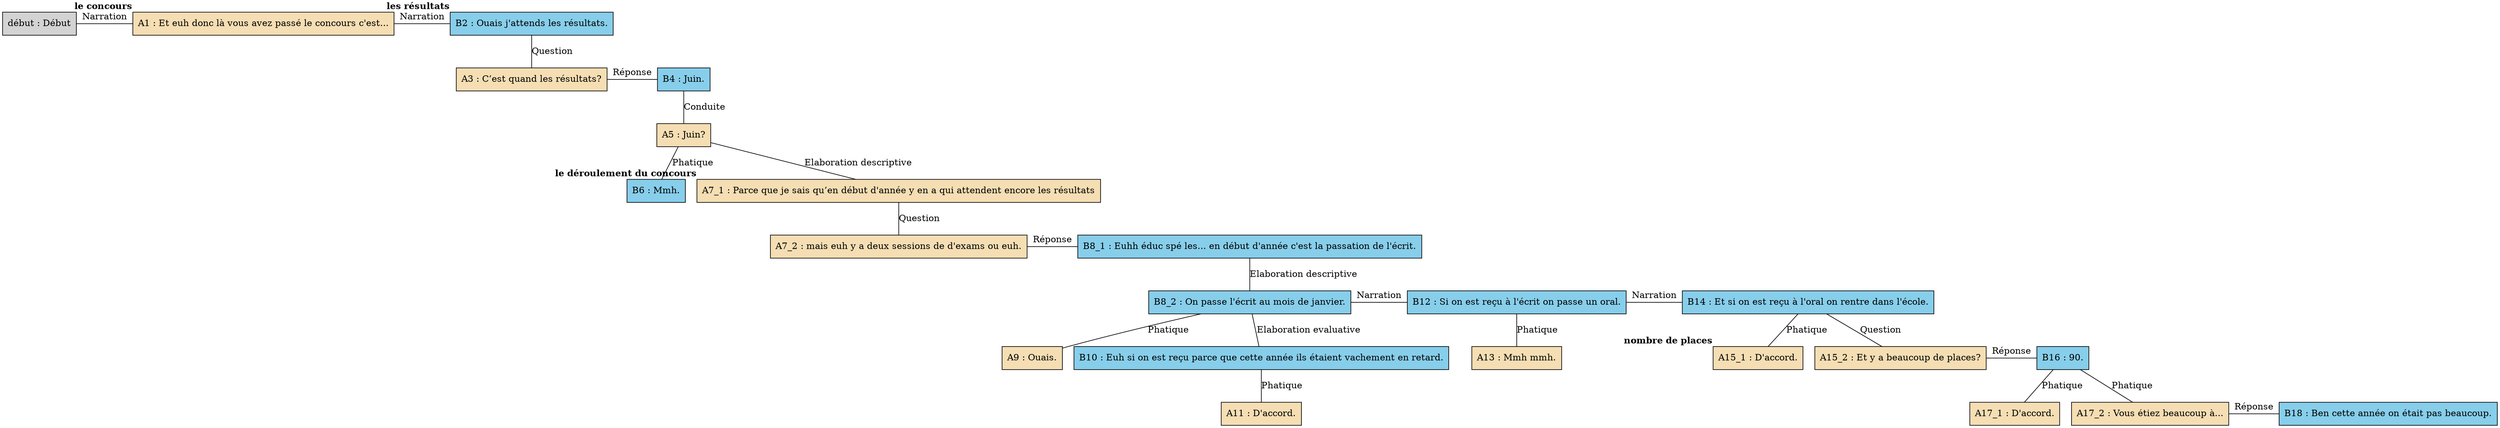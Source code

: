 digraph C05 {
	node [shape=box style=filled]
	"début" [label="début : Début" xlabel=""]
	A1 [label="A1 : Et euh donc là vous avez passé le concours c'est..." fillcolor=wheat xlabel=<<B>le concours</B>>]
	B2 [label="B2 : Ouais j'attends les résultats." fillcolor=skyblue xlabel=<<B>les résultats</B>>]
	A3 [label="A3 : C’est quand les résultats?" fillcolor=wheat xlabel=""]
	B4 [label="B4 : Juin." fillcolor=skyblue xlabel=""]
	A5 [label="A5 : Juin?" fillcolor=wheat xlabel=""]
	B6 [label="B6 : Mmh." fillcolor=skyblue xlabel=""]
	A7_1 [label="A7_1 : Parce que je sais qu’en début d'année y en a qui attendent encore les résultats" fillcolor=wheat xlabel=<<B>le déroulement du concours</B>>]
	A7_2 [label="A7_2 : mais euh y a deux sessions de d'exams ou euh." fillcolor=wheat xlabel=""]
	B8_1 [label="B8_1 : Euhh éduc spé les... en début d'année c'est la passation de l'écrit." fillcolor=skyblue xlabel=""]
	B8_2 [label="B8_2 : On passe l'écrit au mois de janvier." fillcolor=skyblue xlabel=""]
	A9 [label="A9 : Ouais." fillcolor=wheat xlabel=""]
	B10 [label="B10 : Euh si on est reçu parce que cette année ils étaient vachement en retard." fillcolor=skyblue xlabel=""]
	A11 [label="A11 : D'accord." fillcolor=wheat xlabel=""]
	B12 [label="B12 : Si on est reçu à l'écrit on passe un oral." fillcolor=skyblue xlabel=""]
	A13 [label="A13 : Mmh mmh." fillcolor=wheat xlabel=""]
	B14 [label="B14 : Et si on est reçu à l'oral on rentre dans l'école." fillcolor=skyblue xlabel=""]
	A15_1 [label="A15_1 : D'accord." fillcolor=wheat xlabel=<<B>nombre de places</B>>]
	A15_2 [label="A15_2 : Et y a beaucoup de places?" fillcolor=wheat xlabel=""]
	B16 [label="B16 : 90." fillcolor=skyblue xlabel=""]
	A17_1 [label="A17_1 : D'accord." fillcolor=wheat xlabel=""]
	A17_2 [label="A17_2 : Vous étiez beaucoup à..." fillcolor=wheat xlabel=""]
	B18 [label="B18 : Ben cette année on était pas beaucoup." fillcolor=skyblue xlabel=""]
	{
		rank=same
		"début"
		A1
		"début" -> A1 [label=Narration dir=none]
	}
	{
		rank=same
		A1
		B2
		A1 -> B2 [label=Narration dir=none]
	}
	B2 -> A3 [label=Question dir=none]
	{
		rank=same
		A3
		B4
		A3 -> B4 [label="Réponse" dir=none]
	}
	B4 -> A5 [label=Conduite dir=none]
	A5 -> B6 [label=Phatique dir=none]
	A5 -> A7_1 [label="Elaboration descriptive" dir=none]
	A7_1 -> A7_2 [label=Question dir=none]
	{
		rank=same
		A7_2
		B8_1
		A7_2 -> B8_1 [label="Réponse" dir=none]
	}
	B8_1 -> B8_2 [label="Elaboration descriptive" dir=none]
	B8_2 -> A9 [label=Phatique dir=none]
	B8_2 -> B10 [label="Elaboration evaluative" dir=none]
	B10 -> A11 [label=Phatique dir=none]
	{
		rank=same
		B8_2
		B12
		B8_2 -> B12 [label=Narration dir=none]
	}
	B12 -> A13 [label=Phatique dir=none]
	{
		rank=same
		B12
		B14
		B12 -> B14 [label=Narration dir=none]
	}
	B14 -> A15_1 [label=Phatique dir=none]
	B14 -> A15_2 [label=Question dir=none]
	{
		rank=same
		A15_2
		B16
		A15_2 -> B16 [label="Réponse" dir=none]
	}
	B16 -> A17_1 [label=Phatique dir=none]
	B16 -> A17_2 [label=Phatique dir=none]
	{
		rank=same
		A17_2
		B18
		A17_2 -> B18 [label="Réponse" dir=none]
	}
}
